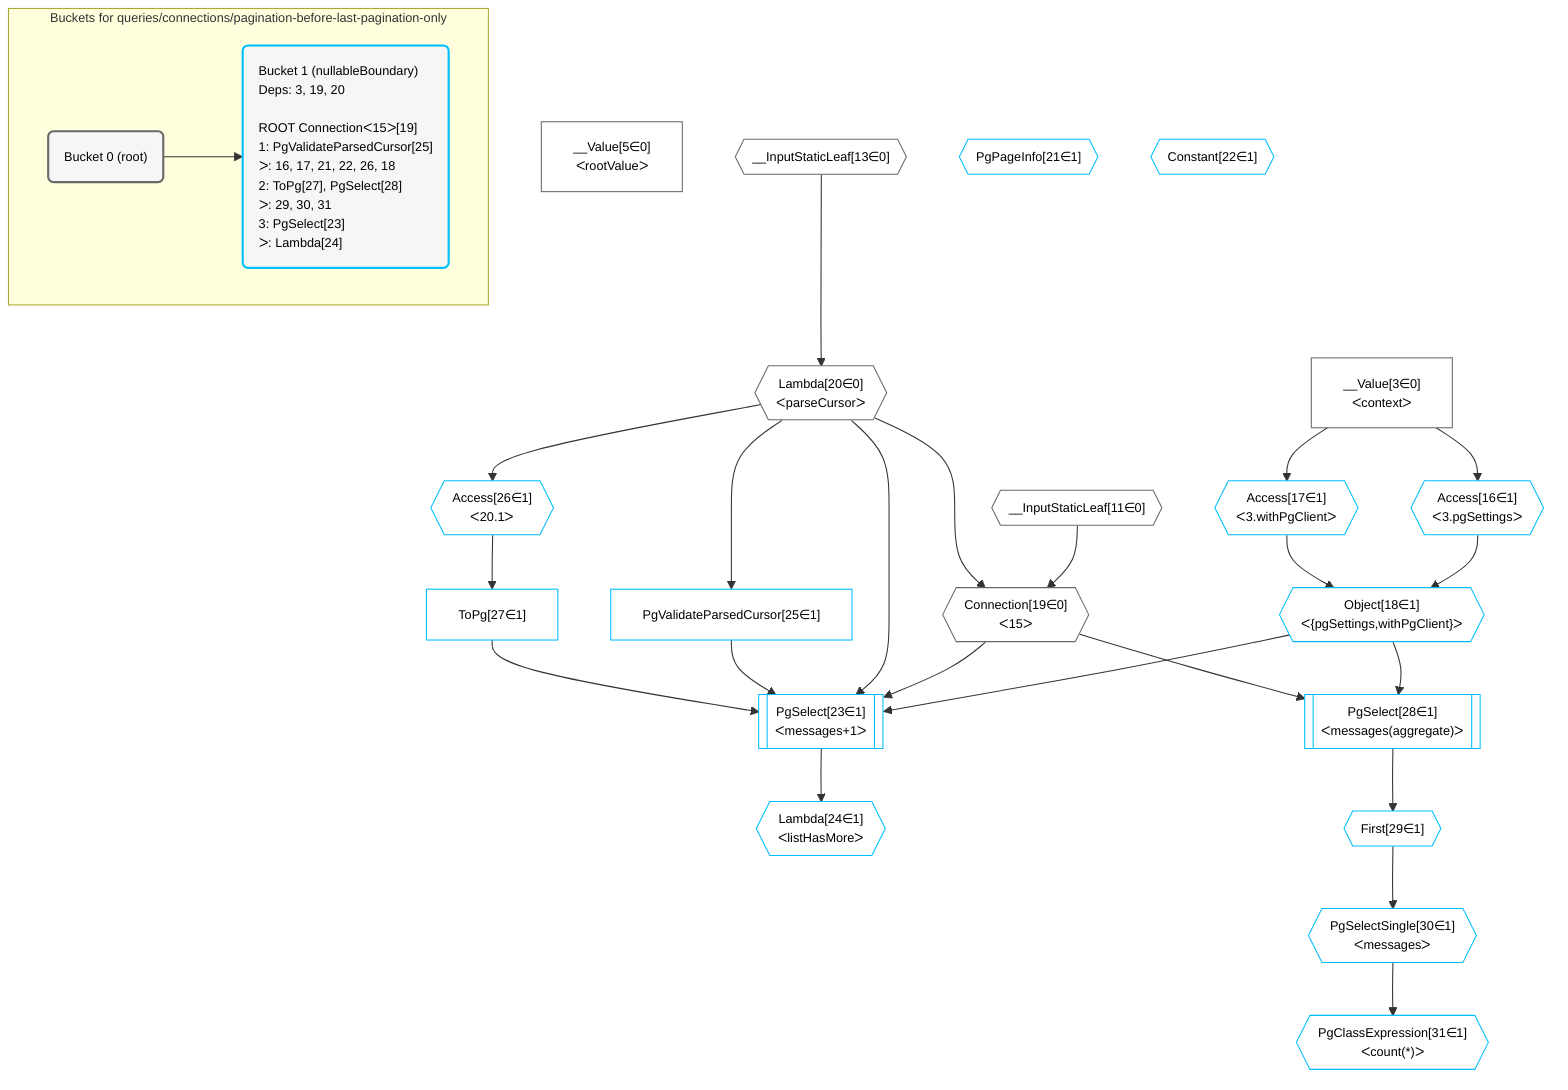 %%{init: {'themeVariables': { 'fontSize': '12px'}}}%%
graph TD
    classDef path fill:#eee,stroke:#000,color:#000
    classDef plan fill:#fff,stroke-width:1px,color:#000
    classDef itemplan fill:#fff,stroke-width:2px,color:#000
    classDef unbatchedplan fill:#dff,stroke-width:1px,color:#000
    classDef sideeffectplan fill:#fcc,stroke-width:2px,color:#000
    classDef bucket fill:#f6f6f6,color:#000,stroke-width:2px,text-align:left


    %% define steps
    __Value3["__Value[3∈0]<br />ᐸcontextᐳ"]:::plan
    __Value5["__Value[5∈0]<br />ᐸrootValueᐳ"]:::plan
    __InputStaticLeaf11{{"__InputStaticLeaf[11∈0]"}}:::plan
    __InputStaticLeaf13{{"__InputStaticLeaf[13∈0]"}}:::plan
    Access16{{"Access[16∈1]<br />ᐸ3.pgSettingsᐳ"}}:::plan
    Access17{{"Access[17∈1]<br />ᐸ3.withPgClientᐳ"}}:::plan
    Object18{{"Object[18∈1]<br />ᐸ{pgSettings,withPgClient}ᐳ"}}:::plan
    Lambda20{{"Lambda[20∈0]<br />ᐸparseCursorᐳ"}}:::plan
    Connection19{{"Connection[19∈0]<br />ᐸ15ᐳ"}}:::plan
    PgPageInfo21{{"PgPageInfo[21∈1]"}}:::plan
    Constant22{{"Constant[22∈1]"}}:::plan
    PgValidateParsedCursor25["PgValidateParsedCursor[25∈1]"]:::plan
    Access26{{"Access[26∈1]<br />ᐸ20.1ᐳ"}}:::plan
    ToPg27["ToPg[27∈1]"]:::plan
    PgSelect23[["PgSelect[23∈1]<br />ᐸmessages+1ᐳ"]]:::plan
    Lambda24{{"Lambda[24∈1]<br />ᐸlistHasMoreᐳ"}}:::plan
    PgSelect28[["PgSelect[28∈1]<br />ᐸmessages(aggregate)ᐳ"]]:::plan
    First29{{"First[29∈1]"}}:::plan
    PgSelectSingle30{{"PgSelectSingle[30∈1]<br />ᐸmessagesᐳ"}}:::plan
    PgClassExpression31{{"PgClassExpression[31∈1]<br />ᐸcount(*)ᐳ"}}:::plan

    %% plan dependencies
    __Value3 --> Access16
    __Value3 --> Access17
    Access16 & Access17 --> Object18
    __InputStaticLeaf13 --> Lambda20
    __InputStaticLeaf11 & Lambda20 --> Connection19
    Lambda20 --> PgValidateParsedCursor25
    Lambda20 --> Access26
    Access26 --> ToPg27
    Object18 & Connection19 & Lambda20 & PgValidateParsedCursor25 & ToPg27 --> PgSelect23
    PgSelect23 --> Lambda24
    Object18 & Connection19 --> PgSelect28
    PgSelect28 --> First29
    First29 --> PgSelectSingle30
    PgSelectSingle30 --> PgClassExpression31

    subgraph "Buckets for queries/connections/pagination-before-last-pagination-only"
    Bucket0("Bucket 0 (root)"):::bucket
    classDef bucket0 stroke:#696969
    class Bucket0,__Value3,__Value5,__InputStaticLeaf11,__InputStaticLeaf13,Connection19,Lambda20 bucket0
    Bucket1("Bucket 1 (nullableBoundary)<br />Deps: 3, 19, 20<br /><br />ROOT Connectionᐸ15ᐳ[19]<br />1: PgValidateParsedCursor[25]<br />ᐳ: 16, 17, 21, 22, 26, 18<br />2: ToPg[27], PgSelect[28]<br />ᐳ: 29, 30, 31<br />3: PgSelect[23]<br />ᐳ: Lambda[24]"):::bucket
    classDef bucket1 stroke:#00bfff
    class Bucket1,Access16,Access17,Object18,PgPageInfo21,Constant22,PgSelect23,Lambda24,PgValidateParsedCursor25,Access26,ToPg27,PgSelect28,First29,PgSelectSingle30,PgClassExpression31 bucket1
    Bucket0 --> Bucket1
    end